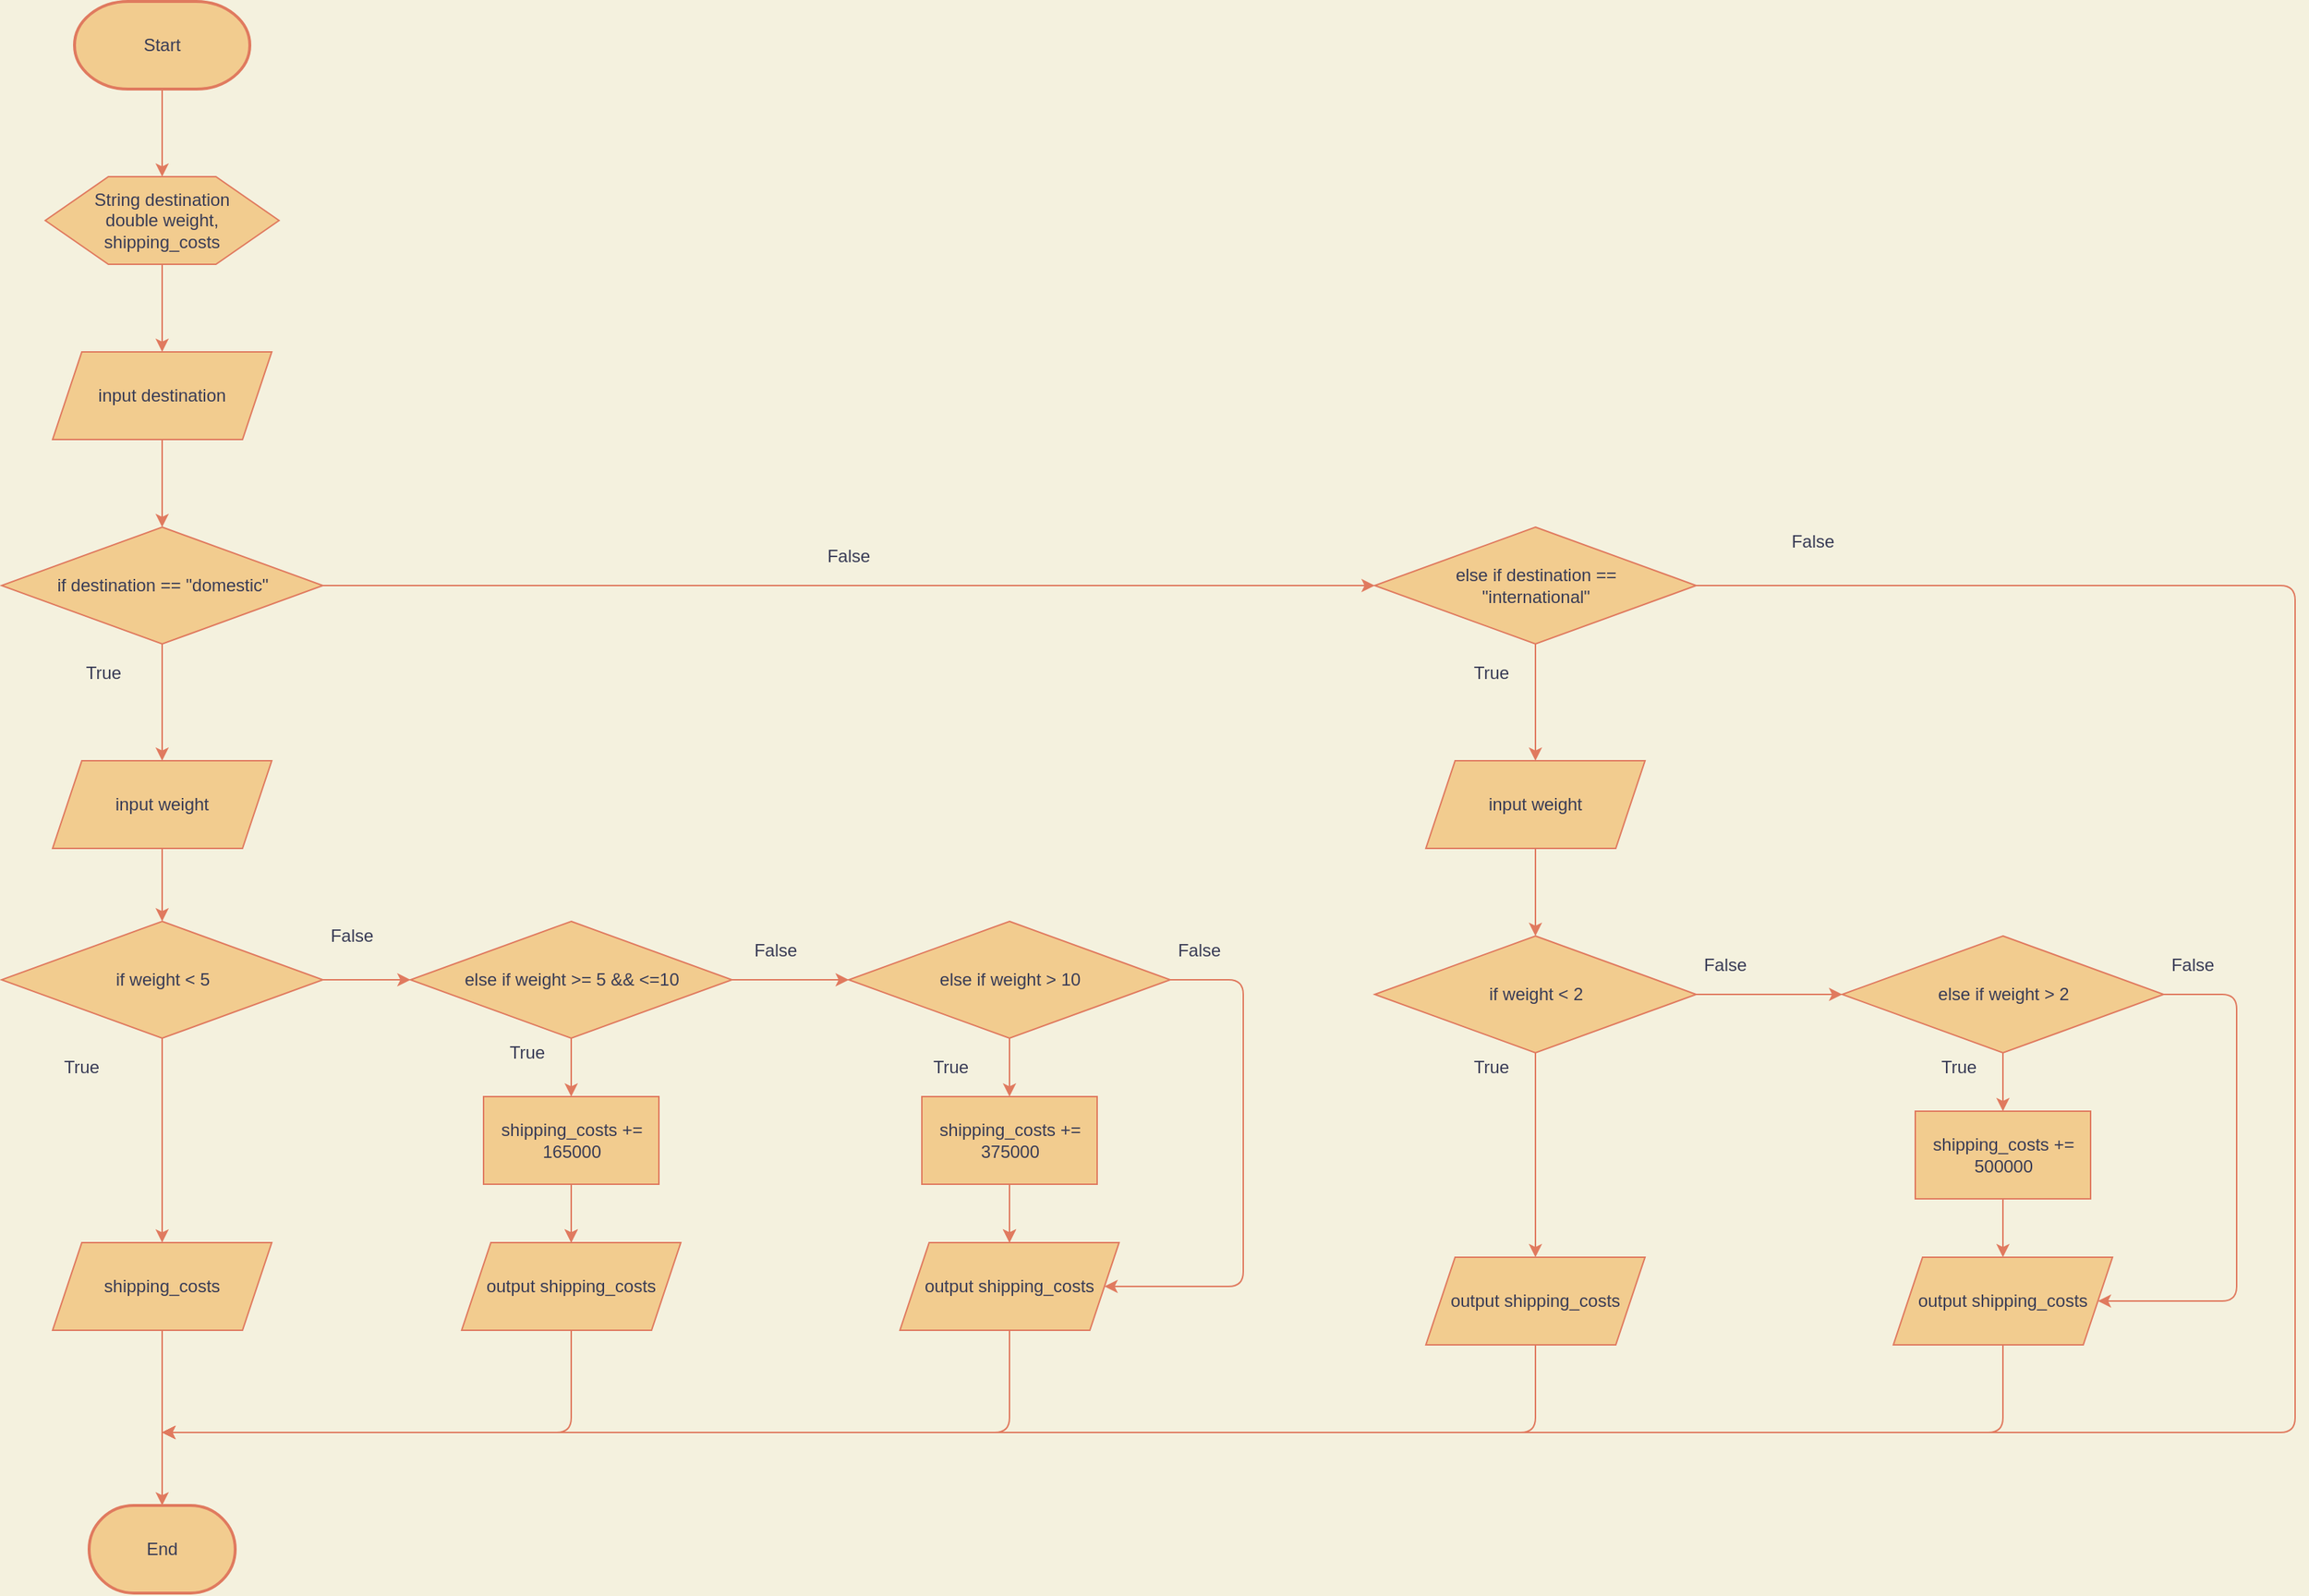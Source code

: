 <mxfile version="13.9.9" type="device"><diagram id="Dd-ovoF6JEEH68QB5Bbt" name="Page-1"><mxGraphModel dx="1303" dy="895" grid="1" gridSize="10" guides="1" tooltips="1" connect="1" arrows="1" fold="1" page="1" pageScale="1" pageWidth="850" pageHeight="1100" background="#F4F1DE" math="0" shadow="0"><root><mxCell id="0"/><mxCell id="1" parent="0"/><mxCell id="OERvg7Lmbh7jDOwo6SIL-1" value="Start" style="strokeWidth=2;html=1;shape=mxgraph.flowchart.terminator;whiteSpace=wrap;fillColor=#F2CC8F;strokeColor=#E07A5F;fontColor=#393C56;" parent="1" vertex="1"><mxGeometry x="320" y="40" width="120" height="60" as="geometry"/></mxCell><mxCell id="OERvg7Lmbh7jDOwo6SIL-2" value="End" style="strokeWidth=2;html=1;shape=mxgraph.flowchart.terminator;whiteSpace=wrap;fillColor=#F2CC8F;strokeColor=#E07A5F;fontColor=#393C56;" parent="1" vertex="1"><mxGeometry x="330" y="1070" width="100" height="60" as="geometry"/></mxCell><mxCell id="OERvg7Lmbh7jDOwo6SIL-3" value="" style="verticalLabelPosition=bottom;verticalAlign=top;html=1;shape=hexagon;perimeter=hexagonPerimeter2;arcSize=6;size=0.27;fillColor=#F2CC8F;strokeColor=#E07A5F;fontColor=#393C56;" parent="1" vertex="1"><mxGeometry x="300" y="160" width="160" height="60" as="geometry"/></mxCell><mxCell id="OERvg7Lmbh7jDOwo6SIL-4" value="String destination&lt;br&gt;double weight, shipping_costs" style="text;html=1;strokeColor=none;fillColor=none;align=center;verticalAlign=middle;whiteSpace=wrap;rounded=0;fontColor=#393C56;" parent="1" vertex="1"><mxGeometry x="315" y="170" width="130" height="40" as="geometry"/></mxCell><mxCell id="OERvg7Lmbh7jDOwo6SIL-5" value="input destination" style="shape=parallelogram;perimeter=parallelogramPerimeter;whiteSpace=wrap;html=1;fixedSize=1;fillColor=#F2CC8F;strokeColor=#E07A5F;fontColor=#393C56;" parent="1" vertex="1"><mxGeometry x="305" y="280" width="150" height="60" as="geometry"/></mxCell><mxCell id="OERvg7Lmbh7jDOwo6SIL-6" value="" style="endArrow=classic;html=1;entryX=0.5;entryY=0;entryDx=0;entryDy=0;exitX=0.5;exitY=1;exitDx=0;exitDy=0;exitPerimeter=0;strokeColor=#E07A5F;fontColor=#393C56;labelBackgroundColor=#F4F1DE;" parent="1" source="OERvg7Lmbh7jDOwo6SIL-1" target="OERvg7Lmbh7jDOwo6SIL-3" edge="1"><mxGeometry width="50" height="50" relative="1" as="geometry"><mxPoint x="120" y="250" as="sourcePoint"/><mxPoint x="170" y="200" as="targetPoint"/></mxGeometry></mxCell><mxCell id="OERvg7Lmbh7jDOwo6SIL-7" value="" style="endArrow=classic;html=1;entryX=0.5;entryY=0;entryDx=0;entryDy=0;exitX=0.5;exitY=1;exitDx=0;exitDy=0;strokeColor=#E07A5F;fontColor=#393C56;labelBackgroundColor=#F4F1DE;" parent="1" source="OERvg7Lmbh7jDOwo6SIL-34" target="OERvg7Lmbh7jDOwo6SIL-35" edge="1"><mxGeometry width="50" height="50" relative="1" as="geometry"><mxPoint x="380" y="590" as="sourcePoint"/><mxPoint x="250" y="720" as="targetPoint"/></mxGeometry></mxCell><mxCell id="OERvg7Lmbh7jDOwo6SIL-8" value="" style="endArrow=classic;html=1;entryX=0;entryY=0.5;entryDx=0;entryDy=0;exitX=1;exitY=0.5;exitDx=0;exitDy=0;strokeColor=#E07A5F;fontColor=#393C56;labelBackgroundColor=#F4F1DE;" parent="1" source="OERvg7Lmbh7jDOwo6SIL-15" target="OERvg7Lmbh7jDOwo6SIL-17" edge="1"><mxGeometry width="50" height="50" relative="1" as="geometry"><mxPoint x="460" y="440" as="sourcePoint"/><mxPoint x="610" y="440" as="targetPoint"/></mxGeometry></mxCell><mxCell id="OERvg7Lmbh7jDOwo6SIL-9" value="" style="endArrow=classic;html=1;entryX=0.5;entryY=0;entryDx=0;entryDy=0;exitX=0.5;exitY=1;exitDx=0;exitDy=0;strokeColor=#E07A5F;fontColor=#393C56;labelBackgroundColor=#F4F1DE;" parent="1" source="OERvg7Lmbh7jDOwo6SIL-5" target="OERvg7Lmbh7jDOwo6SIL-15" edge="1"><mxGeometry width="50" height="50" relative="1" as="geometry"><mxPoint x="220" y="420" as="sourcePoint"/><mxPoint x="380" y="415" as="targetPoint"/></mxGeometry></mxCell><mxCell id="OERvg7Lmbh7jDOwo6SIL-10" value="" style="endArrow=classic;html=1;entryX=0.5;entryY=0;entryDx=0;entryDy=0;exitX=0.5;exitY=1;exitDx=0;exitDy=0;strokeColor=#E07A5F;fontColor=#393C56;labelBackgroundColor=#F4F1DE;" parent="1" source="OERvg7Lmbh7jDOwo6SIL-3" target="OERvg7Lmbh7jDOwo6SIL-5" edge="1"><mxGeometry width="50" height="50" relative="1" as="geometry"><mxPoint x="90" y="270" as="sourcePoint"/><mxPoint x="140" y="220" as="targetPoint"/></mxGeometry></mxCell><mxCell id="OERvg7Lmbh7jDOwo6SIL-11" value="" style="endArrow=classic;html=1;entryX=0.5;entryY=0;entryDx=0;entryDy=0;exitX=0.5;exitY=1;exitDx=0;exitDy=0;strokeColor=#E07A5F;fontColor=#393C56;labelBackgroundColor=#F4F1DE;" parent="1" source="OERvg7Lmbh7jDOwo6SIL-15" target="OERvg7Lmbh7jDOwo6SIL-34" edge="1"><mxGeometry width="50" height="50" relative="1" as="geometry"><mxPoint x="169" y="485.98" as="sourcePoint"/><mxPoint x="380" y="540" as="targetPoint"/></mxGeometry></mxCell><mxCell id="OERvg7Lmbh7jDOwo6SIL-12" value="False" style="text;html=1;strokeColor=none;fillColor=none;align=center;verticalAlign=middle;whiteSpace=wrap;rounded=0;fontColor=#393C56;" parent="1" vertex="1"><mxGeometry x="830" y="410" width="40" height="20" as="geometry"/></mxCell><mxCell id="OERvg7Lmbh7jDOwo6SIL-13" value="True" style="text;html=1;strokeColor=none;fillColor=none;align=center;verticalAlign=middle;whiteSpace=wrap;rounded=0;fontColor=#393C56;" parent="1" vertex="1"><mxGeometry x="320" y="490" width="40" height="20" as="geometry"/></mxCell><mxCell id="OERvg7Lmbh7jDOwo6SIL-15" value="&lt;span&gt;if destination == &quot;domestic&quot;&lt;/span&gt;" style="shape=rhombus;html=1;dashed=0;whitespace=wrap;perimeter=rhombusPerimeter;fillColor=#F2CC8F;strokeColor=#E07A5F;fontColor=#393C56;" parent="1" vertex="1"><mxGeometry x="270" y="400" width="220" height="80" as="geometry"/></mxCell><mxCell id="OERvg7Lmbh7jDOwo6SIL-17" value="else if destination == &lt;br&gt;&quot;international&quot;" style="shape=rhombus;html=1;dashed=0;whitespace=wrap;perimeter=rhombusPerimeter;fillColor=#F2CC8F;strokeColor=#E07A5F;fontColor=#393C56;" parent="1" vertex="1"><mxGeometry x="1210" y="400" width="220" height="80" as="geometry"/></mxCell><mxCell id="OERvg7Lmbh7jDOwo6SIL-28" value="shipping_costs" style="shape=parallelogram;perimeter=parallelogramPerimeter;whiteSpace=wrap;html=1;fixedSize=1;fillColor=#F2CC8F;strokeColor=#E07A5F;fontColor=#393C56;" parent="1" vertex="1"><mxGeometry x="305" y="890" width="150" height="60" as="geometry"/></mxCell><mxCell id="OERvg7Lmbh7jDOwo6SIL-29" value="" style="endArrow=classic;html=1;entryX=0.5;entryY=0;entryDx=0;entryDy=0;exitX=0.5;exitY=1;exitDx=0;exitDy=0;strokeColor=#E07A5F;fontColor=#393C56;entryPerimeter=0;labelBackgroundColor=#F4F1DE;" parent="1" source="OERvg7Lmbh7jDOwo6SIL-28" target="OERvg7Lmbh7jDOwo6SIL-2" edge="1"><mxGeometry width="50" height="50" relative="1" as="geometry"><mxPoint x="390" y="740" as="sourcePoint"/><mxPoint x="390" y="800" as="targetPoint"/></mxGeometry></mxCell><mxCell id="OERvg7Lmbh7jDOwo6SIL-34" value="input weight" style="shape=parallelogram;perimeter=parallelogramPerimeter;whiteSpace=wrap;html=1;fixedSize=1;fillColor=#F2CC8F;strokeColor=#E07A5F;fontColor=#393C56;" parent="1" vertex="1"><mxGeometry x="305" y="560" width="150" height="60" as="geometry"/></mxCell><mxCell id="OERvg7Lmbh7jDOwo6SIL-35" value="&lt;span&gt;if weight &amp;lt; 5&lt;/span&gt;" style="shape=rhombus;html=1;dashed=0;whitespace=wrap;perimeter=rhombusPerimeter;fillColor=#F2CC8F;strokeColor=#E07A5F;fontColor=#393C56;" parent="1" vertex="1"><mxGeometry x="270" y="670" width="220" height="80" as="geometry"/></mxCell><mxCell id="OERvg7Lmbh7jDOwo6SIL-36" value="" style="endArrow=classic;html=1;exitX=0.5;exitY=1;exitDx=0;exitDy=0;strokeColor=#E07A5F;fontColor=#393C56;entryX=0.5;entryY=0;entryDx=0;entryDy=0;labelBackgroundColor=#F4F1DE;" parent="1" source="OERvg7Lmbh7jDOwo6SIL-35" target="OERvg7Lmbh7jDOwo6SIL-28" edge="1"><mxGeometry width="50" height="50" relative="1" as="geometry"><mxPoint x="390" y="630" as="sourcePoint"/><mxPoint x="670" y="820" as="targetPoint"/></mxGeometry></mxCell><mxCell id="OERvg7Lmbh7jDOwo6SIL-37" value="" style="endArrow=classic;html=1;exitX=1;exitY=0.5;exitDx=0;exitDy=0;strokeColor=#E07A5F;fontColor=#393C56;entryX=0;entryY=0.5;entryDx=0;entryDy=0;labelBackgroundColor=#F4F1DE;" parent="1" source="OERvg7Lmbh7jDOwo6SIL-35" target="OERvg7Lmbh7jDOwo6SIL-38" edge="1"><mxGeometry width="50" height="50" relative="1" as="geometry"><mxPoint x="500" y="450" as="sourcePoint"/><mxPoint x="590" y="590" as="targetPoint"/></mxGeometry></mxCell><mxCell id="OERvg7Lmbh7jDOwo6SIL-38" value="&lt;span&gt;else if weight &amp;gt;= 5 &amp;amp;&amp;amp; &amp;lt;=10&lt;/span&gt;" style="shape=rhombus;html=1;dashed=0;whitespace=wrap;perimeter=rhombusPerimeter;fillColor=#F2CC8F;strokeColor=#E07A5F;fontColor=#393C56;" parent="1" vertex="1"><mxGeometry x="550" y="670" width="220" height="80" as="geometry"/></mxCell><mxCell id="OERvg7Lmbh7jDOwo6SIL-39" value="output&amp;nbsp;&lt;span&gt;shipping_costs&lt;/span&gt;" style="shape=parallelogram;perimeter=parallelogramPerimeter;whiteSpace=wrap;html=1;fixedSize=1;fillColor=#F2CC8F;strokeColor=#E07A5F;fontColor=#393C56;" parent="1" vertex="1"><mxGeometry x="585" y="890" width="150" height="60" as="geometry"/></mxCell><mxCell id="OERvg7Lmbh7jDOwo6SIL-40" value="&lt;span&gt;else if weight &amp;gt; 10&lt;/span&gt;" style="shape=rhombus;html=1;dashed=0;whitespace=wrap;perimeter=rhombusPerimeter;fillColor=#F2CC8F;strokeColor=#E07A5F;fontColor=#393C56;" parent="1" vertex="1"><mxGeometry x="850" y="670" width="220" height="80" as="geometry"/></mxCell><mxCell id="OERvg7Lmbh7jDOwo6SIL-41" value="output&amp;nbsp;&lt;span&gt;shipping_costs&lt;/span&gt;" style="shape=parallelogram;perimeter=parallelogramPerimeter;whiteSpace=wrap;html=1;fixedSize=1;fillColor=#F2CC8F;strokeColor=#E07A5F;fontColor=#393C56;" parent="1" vertex="1"><mxGeometry x="885" y="890" width="150" height="60" as="geometry"/></mxCell><mxCell id="OERvg7Lmbh7jDOwo6SIL-42" value="" style="endArrow=classic;html=1;strokeColor=#E07A5F;fontColor=#393C56;entryX=0;entryY=0.5;entryDx=0;entryDy=0;exitX=1;exitY=0.5;exitDx=0;exitDy=0;labelBackgroundColor=#F4F1DE;" parent="1" source="OERvg7Lmbh7jDOwo6SIL-38" target="OERvg7Lmbh7jDOwo6SIL-40" edge="1"><mxGeometry width="50" height="50" relative="1" as="geometry"><mxPoint x="810" y="710" as="sourcePoint"/><mxPoint x="600" y="720" as="targetPoint"/></mxGeometry></mxCell><mxCell id="OERvg7Lmbh7jDOwo6SIL-44" value="" style="endArrow=classic;html=1;exitX=0.5;exitY=1;exitDx=0;exitDy=0;strokeColor=#E07A5F;fontColor=#393C56;entryX=0.5;entryY=0;entryDx=0;entryDy=0;labelBackgroundColor=#F4F1DE;" parent="1" source="ohl2qMXv_Fir4iJDsSlt-2" target="OERvg7Lmbh7jDOwo6SIL-41" edge="1"><mxGeometry width="50" height="50" relative="1" as="geometry"><mxPoint x="840" y="770" as="sourcePoint"/><mxPoint x="960" y="800" as="targetPoint"/></mxGeometry></mxCell><mxCell id="OERvg7Lmbh7jDOwo6SIL-45" value="" style="endArrow=classic;html=1;exitX=0.5;exitY=1;exitDx=0;exitDy=0;strokeColor=#E07A5F;fontColor=#393C56;entryX=0.5;entryY=0;entryDx=0;entryDy=0;labelBackgroundColor=#F4F1DE;" parent="1" source="ohl2qMXv_Fir4iJDsSlt-4" target="OERvg7Lmbh7jDOwo6SIL-39" edge="1"><mxGeometry width="50" height="50" relative="1" as="geometry"><mxPoint x="510" y="730" as="sourcePoint"/><mxPoint x="660" y="800" as="targetPoint"/></mxGeometry></mxCell><mxCell id="OERvg7Lmbh7jDOwo6SIL-46" value="input weight" style="shape=parallelogram;perimeter=parallelogramPerimeter;whiteSpace=wrap;html=1;fixedSize=1;fillColor=#F2CC8F;strokeColor=#E07A5F;fontColor=#393C56;" parent="1" vertex="1"><mxGeometry x="1245" y="560" width="150" height="60" as="geometry"/></mxCell><mxCell id="OERvg7Lmbh7jDOwo6SIL-47" value="" style="endArrow=classic;html=1;exitX=0.5;exitY=1;exitDx=0;exitDy=0;strokeColor=#E07A5F;fontColor=#393C56;entryX=0.5;entryY=0;entryDx=0;entryDy=0;labelBackgroundColor=#F4F1DE;" parent="1" source="OERvg7Lmbh7jDOwo6SIL-17" target="OERvg7Lmbh7jDOwo6SIL-46" edge="1"><mxGeometry width="50" height="50" relative="1" as="geometry"><mxPoint x="1010" y="760" as="sourcePoint"/><mxPoint x="1010" y="810" as="targetPoint"/></mxGeometry></mxCell><mxCell id="OERvg7Lmbh7jDOwo6SIL-48" value="output shipping_costs" style="shape=parallelogram;perimeter=parallelogramPerimeter;whiteSpace=wrap;html=1;fixedSize=1;fillColor=#F2CC8F;strokeColor=#E07A5F;fontColor=#393C56;" parent="1" vertex="1"><mxGeometry x="1245" y="900" width="150" height="60" as="geometry"/></mxCell><mxCell id="OERvg7Lmbh7jDOwo6SIL-49" value="&lt;span&gt;if weight &amp;lt; 2&lt;/span&gt;" style="shape=rhombus;html=1;dashed=0;whitespace=wrap;perimeter=rhombusPerimeter;fillColor=#F2CC8F;strokeColor=#E07A5F;fontColor=#393C56;" parent="1" vertex="1"><mxGeometry x="1210" y="680" width="220" height="80" as="geometry"/></mxCell><mxCell id="OERvg7Lmbh7jDOwo6SIL-50" value="" style="endArrow=classic;html=1;exitX=0.5;exitY=1;exitDx=0;exitDy=0;strokeColor=#E07A5F;fontColor=#393C56;entryX=0.5;entryY=0;entryDx=0;entryDy=0;labelBackgroundColor=#F4F1DE;" parent="1" source="OERvg7Lmbh7jDOwo6SIL-49" target="OERvg7Lmbh7jDOwo6SIL-48" edge="1"><mxGeometry width="50" height="50" relative="1" as="geometry"><mxPoint x="1330" y="640" as="sourcePoint"/><mxPoint x="1610" y="830" as="targetPoint"/></mxGeometry></mxCell><mxCell id="OERvg7Lmbh7jDOwo6SIL-51" value="" style="endArrow=classic;html=1;exitX=1;exitY=0.5;exitDx=0;exitDy=0;strokeColor=#E07A5F;fontColor=#393C56;entryX=0;entryY=0.5;entryDx=0;entryDy=0;labelBackgroundColor=#F4F1DE;" parent="1" source="OERvg7Lmbh7jDOwo6SIL-49" target="OERvg7Lmbh7jDOwo6SIL-52" edge="1"><mxGeometry width="50" height="50" relative="1" as="geometry"><mxPoint x="1440" y="460" as="sourcePoint"/><mxPoint x="1530" y="600" as="targetPoint"/></mxGeometry></mxCell><mxCell id="OERvg7Lmbh7jDOwo6SIL-52" value="&lt;span&gt;else if weight &amp;gt; 2&lt;/span&gt;" style="shape=rhombus;html=1;dashed=0;whitespace=wrap;perimeter=rhombusPerimeter;fillColor=#F2CC8F;strokeColor=#E07A5F;fontColor=#393C56;" parent="1" vertex="1"><mxGeometry x="1530" y="680" width="220" height="80" as="geometry"/></mxCell><mxCell id="OERvg7Lmbh7jDOwo6SIL-53" value="output&amp;nbsp;&lt;span&gt;shipping_costs&lt;/span&gt;" style="shape=parallelogram;perimeter=parallelogramPerimeter;whiteSpace=wrap;html=1;fixedSize=1;fillColor=#F2CC8F;strokeColor=#E07A5F;fontColor=#393C56;" parent="1" vertex="1"><mxGeometry x="1565" y="900" width="150" height="60" as="geometry"/></mxCell><mxCell id="OERvg7Lmbh7jDOwo6SIL-58" value="" style="endArrow=classic;html=1;exitX=0.5;exitY=1;exitDx=0;exitDy=0;strokeColor=#E07A5F;fontColor=#393C56;entryX=0.5;entryY=0;entryDx=0;entryDy=0;labelBackgroundColor=#F4F1DE;" parent="1" target="OERvg7Lmbh7jDOwo6SIL-53" edge="1"><mxGeometry width="50" height="50" relative="1" as="geometry"><mxPoint x="1640" y="850" as="sourcePoint"/><mxPoint x="1550" y="740" as="targetPoint"/></mxGeometry></mxCell><mxCell id="OERvg7Lmbh7jDOwo6SIL-59" value="" style="endArrow=classic;html=1;exitX=0.5;exitY=1;exitDx=0;exitDy=0;strokeColor=#E07A5F;fontColor=#393C56;entryX=0.5;entryY=0;entryDx=0;entryDy=0;labelBackgroundColor=#F4F1DE;" parent="1" source="OERvg7Lmbh7jDOwo6SIL-46" target="OERvg7Lmbh7jDOwo6SIL-49" edge="1"><mxGeometry width="50" height="50" relative="1" as="geometry"><mxPoint x="1330" y="490" as="sourcePoint"/><mxPoint x="1330" y="570" as="targetPoint"/></mxGeometry></mxCell><mxCell id="OERvg7Lmbh7jDOwo6SIL-66" value="False" style="text;html=1;strokeColor=none;fillColor=none;align=center;verticalAlign=middle;whiteSpace=wrap;rounded=0;fontColor=#393C56;" parent="1" vertex="1"><mxGeometry x="1490" y="400" width="40" height="20" as="geometry"/></mxCell><mxCell id="OERvg7Lmbh7jDOwo6SIL-67" value="True" style="text;html=1;strokeColor=none;fillColor=none;align=center;verticalAlign=middle;whiteSpace=wrap;rounded=0;fontColor=#393C56;" parent="1" vertex="1"><mxGeometry x="305" y="760" width="40" height="20" as="geometry"/></mxCell><mxCell id="OERvg7Lmbh7jDOwo6SIL-68" value="False" style="text;html=1;strokeColor=none;fillColor=none;align=center;verticalAlign=middle;whiteSpace=wrap;rounded=0;fontColor=#393C56;" parent="1" vertex="1"><mxGeometry x="780" y="680" width="40" height="20" as="geometry"/></mxCell><mxCell id="OERvg7Lmbh7jDOwo6SIL-69" value="False" style="text;html=1;strokeColor=none;fillColor=none;align=center;verticalAlign=middle;whiteSpace=wrap;rounded=0;fontColor=#393C56;" parent="1" vertex="1"><mxGeometry x="490" y="670" width="40" height="20" as="geometry"/></mxCell><mxCell id="OERvg7Lmbh7jDOwo6SIL-71" value="True" style="text;html=1;strokeColor=none;fillColor=none;align=center;verticalAlign=middle;whiteSpace=wrap;rounded=0;fontColor=#393C56;" parent="1" vertex="1"><mxGeometry x="900" y="760" width="40" height="20" as="geometry"/></mxCell><mxCell id="OERvg7Lmbh7jDOwo6SIL-72" value="True" style="text;html=1;strokeColor=none;fillColor=none;align=center;verticalAlign=middle;whiteSpace=wrap;rounded=0;fontColor=#393C56;" parent="1" vertex="1"><mxGeometry x="610" y="750" width="40" height="20" as="geometry"/></mxCell><mxCell id="OERvg7Lmbh7jDOwo6SIL-73" value="True" style="text;html=1;strokeColor=none;fillColor=none;align=center;verticalAlign=middle;whiteSpace=wrap;rounded=0;fontColor=#393C56;" parent="1" vertex="1"><mxGeometry x="1590" y="760" width="40" height="20" as="geometry"/></mxCell><mxCell id="OERvg7Lmbh7jDOwo6SIL-74" value="True" style="text;html=1;strokeColor=none;fillColor=none;align=center;verticalAlign=middle;whiteSpace=wrap;rounded=0;fontColor=#393C56;" parent="1" vertex="1"><mxGeometry x="1270" y="760" width="40" height="20" as="geometry"/></mxCell><mxCell id="OERvg7Lmbh7jDOwo6SIL-75" value="False" style="text;html=1;strokeColor=none;fillColor=none;align=center;verticalAlign=middle;whiteSpace=wrap;rounded=0;fontColor=#393C56;" parent="1" vertex="1"><mxGeometry x="1750" y="690" width="40" height="20" as="geometry"/></mxCell><mxCell id="OERvg7Lmbh7jDOwo6SIL-76" value="False" style="text;html=1;strokeColor=none;fillColor=none;align=center;verticalAlign=middle;whiteSpace=wrap;rounded=0;fontColor=#393C56;" parent="1" vertex="1"><mxGeometry x="1430" y="690" width="40" height="20" as="geometry"/></mxCell><mxCell id="dkGjBOS_a7fmamSXtvJT-6" value="" style="endArrow=classic;html=1;exitX=0.5;exitY=1;exitDx=0;exitDy=0;strokeColor=#E07A5F;fontColor=#393C56;entryX=0.5;entryY=0;entryDx=0;entryDy=0;labelBackgroundColor=#F4F1DE;" parent="1" source="OERvg7Lmbh7jDOwo6SIL-52" edge="1" target="ohl2qMXv_Fir4iJDsSlt-1"><mxGeometry width="50" height="50" relative="1" as="geometry"><mxPoint x="1640" y="760" as="sourcePoint"/><mxPoint x="1640" y="900" as="targetPoint"/></mxGeometry></mxCell><mxCell id="dkGjBOS_a7fmamSXtvJT-7" value="" style="endArrow=classic;html=1;exitX=0.5;exitY=1;exitDx=0;exitDy=0;strokeColor=#E07A5F;fontColor=#393C56;entryX=0.5;entryY=0;entryDx=0;entryDy=0;labelBackgroundColor=#F4F1DE;" parent="1" target="OERvg7Lmbh7jDOwo6SIL-41" edge="1"><mxGeometry width="50" height="50" relative="1" as="geometry"><mxPoint x="960" y="850" as="sourcePoint"/><mxPoint x="670" y="810" as="targetPoint"/></mxGeometry></mxCell><mxCell id="dkGjBOS_a7fmamSXtvJT-8" value="" style="endArrow=classic;html=1;exitX=0.5;exitY=1;exitDx=0;exitDy=0;strokeColor=#E07A5F;fontColor=#393C56;entryX=0.5;entryY=0;entryDx=0;entryDy=0;labelBackgroundColor=#F4F1DE;" parent="1" target="OERvg7Lmbh7jDOwo6SIL-39" edge="1"><mxGeometry width="50" height="50" relative="1" as="geometry"><mxPoint x="660" y="850" as="sourcePoint"/><mxPoint x="680" y="820" as="targetPoint"/></mxGeometry></mxCell><mxCell id="dkGjBOS_a7fmamSXtvJT-9" value="" style="endArrow=classic;html=1;exitX=0.5;exitY=1;exitDx=0;exitDy=0;strokeColor=#E07A5F;fontColor=#393C56;labelBackgroundColor=#F4F1DE;" parent="1" source="OERvg7Lmbh7jDOwo6SIL-41" edge="1"><mxGeometry width="50" height="50" relative="1" as="geometry"><mxPoint x="390" y="960" as="sourcePoint"/><mxPoint x="380" y="1020" as="targetPoint"/><Array as="points"><mxPoint x="960" y="1020"/></Array></mxGeometry></mxCell><mxCell id="dkGjBOS_a7fmamSXtvJT-10" value="" style="endArrow=classic;html=1;exitX=0.5;exitY=1;exitDx=0;exitDy=0;strokeColor=#E07A5F;fontColor=#393C56;labelBackgroundColor=#F4F1DE;" parent="1" source="OERvg7Lmbh7jDOwo6SIL-39" edge="1"><mxGeometry width="50" height="50" relative="1" as="geometry"><mxPoint x="400" y="970" as="sourcePoint"/><mxPoint x="380" y="1020" as="targetPoint"/><Array as="points"><mxPoint x="660" y="1020"/></Array></mxGeometry></mxCell><mxCell id="dkGjBOS_a7fmamSXtvJT-11" value="" style="endArrow=classic;html=1;strokeColor=#E07A5F;fontColor=#393C56;exitX=0.5;exitY=1;exitDx=0;exitDy=0;labelBackgroundColor=#F4F1DE;" parent="1" source="OERvg7Lmbh7jDOwo6SIL-53" edge="1"><mxGeometry width="50" height="50" relative="1" as="geometry"><mxPoint x="1640" y="1040" as="sourcePoint"/><mxPoint x="380" y="1020" as="targetPoint"/><Array as="points"><mxPoint x="1640" y="1020"/></Array></mxGeometry></mxCell><mxCell id="dkGjBOS_a7fmamSXtvJT-12" value="" style="endArrow=classic;html=1;exitX=0.5;exitY=1;exitDx=0;exitDy=0;strokeColor=#E07A5F;fontColor=#393C56;labelBackgroundColor=#F4F1DE;" parent="1" source="OERvg7Lmbh7jDOwo6SIL-48" edge="1"><mxGeometry width="50" height="50" relative="1" as="geometry"><mxPoint x="680" y="770" as="sourcePoint"/><mxPoint x="380" y="1020" as="targetPoint"/><Array as="points"><mxPoint x="1320" y="1020"/></Array></mxGeometry></mxCell><mxCell id="dkGjBOS_a7fmamSXtvJT-14" value="" style="endArrow=classic;html=1;exitX=1;exitY=0.5;exitDx=0;exitDy=0;strokeColor=#E07A5F;fontColor=#393C56;labelBackgroundColor=#F4F1DE;" parent="1" source="OERvg7Lmbh7jDOwo6SIL-17" edge="1"><mxGeometry width="50" height="50" relative="1" as="geometry"><mxPoint x="1440" y="730" as="sourcePoint"/><mxPoint x="380" y="1020" as="targetPoint"/><Array as="points"><mxPoint x="1840" y="440"/><mxPoint x="1840" y="1020"/></Array></mxGeometry></mxCell><mxCell id="Abw8oa8Ay4YuIYaMFjVc-1" value="True" style="text;html=1;strokeColor=none;fillColor=none;align=center;verticalAlign=middle;whiteSpace=wrap;rounded=0;fontColor=#393C56;" parent="1" vertex="1"><mxGeometry x="1270" y="490" width="40" height="20" as="geometry"/></mxCell><mxCell id="ohl2qMXv_Fir4iJDsSlt-1" value="&lt;span style=&quot;color: rgb(57 , 60 , 86)&quot;&gt;shipping_costs +=&lt;/span&gt;&lt;br style=&quot;color: rgb(57 , 60 , 86)&quot;&gt;&lt;span style=&quot;color: rgb(57 , 60 , 86)&quot;&gt;500000&lt;/span&gt;" style="html=1;dashed=0;whitespace=wrap;fillColor=#F2CC8F;strokeColor=#E07A5F;fontColor=#393C56;" vertex="1" parent="1"><mxGeometry x="1580" y="800" width="120" height="60" as="geometry"/></mxCell><mxCell id="ohl2qMXv_Fir4iJDsSlt-2" value="&lt;span style=&quot;color: rgb(57 , 60 , 86)&quot;&gt;shipping_costs +=&lt;/span&gt;&lt;br style=&quot;color: rgb(57 , 60 , 86)&quot;&gt;&lt;font color=&quot;#393c56&quot;&gt;375000&lt;/font&gt;" style="html=1;dashed=0;whitespace=wrap;fillColor=#F2CC8F;strokeColor=#E07A5F;fontColor=#393C56;" vertex="1" parent="1"><mxGeometry x="900" y="790" width="120" height="60" as="geometry"/></mxCell><mxCell id="ohl2qMXv_Fir4iJDsSlt-3" value="" style="endArrow=classic;html=1;exitX=0.5;exitY=1;exitDx=0;exitDy=0;strokeColor=#E07A5F;fontColor=#393C56;entryX=0.5;entryY=0;entryDx=0;entryDy=0;labelBackgroundColor=#F4F1DE;" edge="1" parent="1" source="OERvg7Lmbh7jDOwo6SIL-40" target="ohl2qMXv_Fir4iJDsSlt-2"><mxGeometry width="50" height="50" relative="1" as="geometry"><mxPoint x="960" y="750" as="sourcePoint"/><mxPoint x="960" y="890" as="targetPoint"/></mxGeometry></mxCell><mxCell id="ohl2qMXv_Fir4iJDsSlt-4" value="&lt;span style=&quot;color: rgb(57 , 60 , 86)&quot;&gt;shipping_costs +=&lt;/span&gt;&lt;br style=&quot;color: rgb(57 , 60 , 86)&quot;&gt;&lt;font color=&quot;#393c56&quot;&gt;165000&lt;/font&gt;" style="html=1;dashed=0;whitespace=wrap;fillColor=#F2CC8F;strokeColor=#E07A5F;fontColor=#393C56;" vertex="1" parent="1"><mxGeometry x="600" y="790" width="120" height="60" as="geometry"/></mxCell><mxCell id="ohl2qMXv_Fir4iJDsSlt-5" value="" style="endArrow=classic;html=1;exitX=0.5;exitY=1;exitDx=0;exitDy=0;strokeColor=#E07A5F;fontColor=#393C56;entryX=0.5;entryY=0;entryDx=0;entryDy=0;labelBackgroundColor=#F4F1DE;" edge="1" parent="1" source="OERvg7Lmbh7jDOwo6SIL-38" target="ohl2qMXv_Fir4iJDsSlt-4"><mxGeometry width="50" height="50" relative="1" as="geometry"><mxPoint x="660" y="750" as="sourcePoint"/><mxPoint x="660" y="890" as="targetPoint"/></mxGeometry></mxCell><mxCell id="ohl2qMXv_Fir4iJDsSlt-6" value="" style="endArrow=classic;html=1;exitX=1;exitY=0.5;exitDx=0;exitDy=0;strokeColor=#E07A5F;fontColor=#393C56;entryX=1;entryY=0.5;entryDx=0;entryDy=0;labelBackgroundColor=#F4F1DE;" edge="1" parent="1" source="OERvg7Lmbh7jDOwo6SIL-52" target="OERvg7Lmbh7jDOwo6SIL-53"><mxGeometry width="50" height="50" relative="1" as="geometry"><mxPoint x="1440" y="730" as="sourcePoint"/><mxPoint x="1540" y="730" as="targetPoint"/><Array as="points"><mxPoint x="1800" y="720"/><mxPoint x="1800" y="930"/></Array></mxGeometry></mxCell><mxCell id="ohl2qMXv_Fir4iJDsSlt-7" value="" style="endArrow=classic;html=1;strokeColor=#E07A5F;fontColor=#393C56;entryX=1;entryY=0.5;entryDx=0;entryDy=0;exitX=1;exitY=0.5;exitDx=0;exitDy=0;labelBackgroundColor=#F4F1DE;" edge="1" parent="1" source="OERvg7Lmbh7jDOwo6SIL-40" target="OERvg7Lmbh7jDOwo6SIL-41"><mxGeometry width="50" height="50" relative="1" as="geometry"><mxPoint x="780" y="720" as="sourcePoint"/><mxPoint x="860" y="720" as="targetPoint"/><Array as="points"><mxPoint x="1120" y="710"/><mxPoint x="1120" y="920"/></Array></mxGeometry></mxCell><mxCell id="ohl2qMXv_Fir4iJDsSlt-8" value="False" style="text;html=1;strokeColor=none;fillColor=none;align=center;verticalAlign=middle;whiteSpace=wrap;rounded=0;fontColor=#393C56;" vertex="1" parent="1"><mxGeometry x="1070" y="680" width="40" height="20" as="geometry"/></mxCell></root></mxGraphModel></diagram></mxfile>